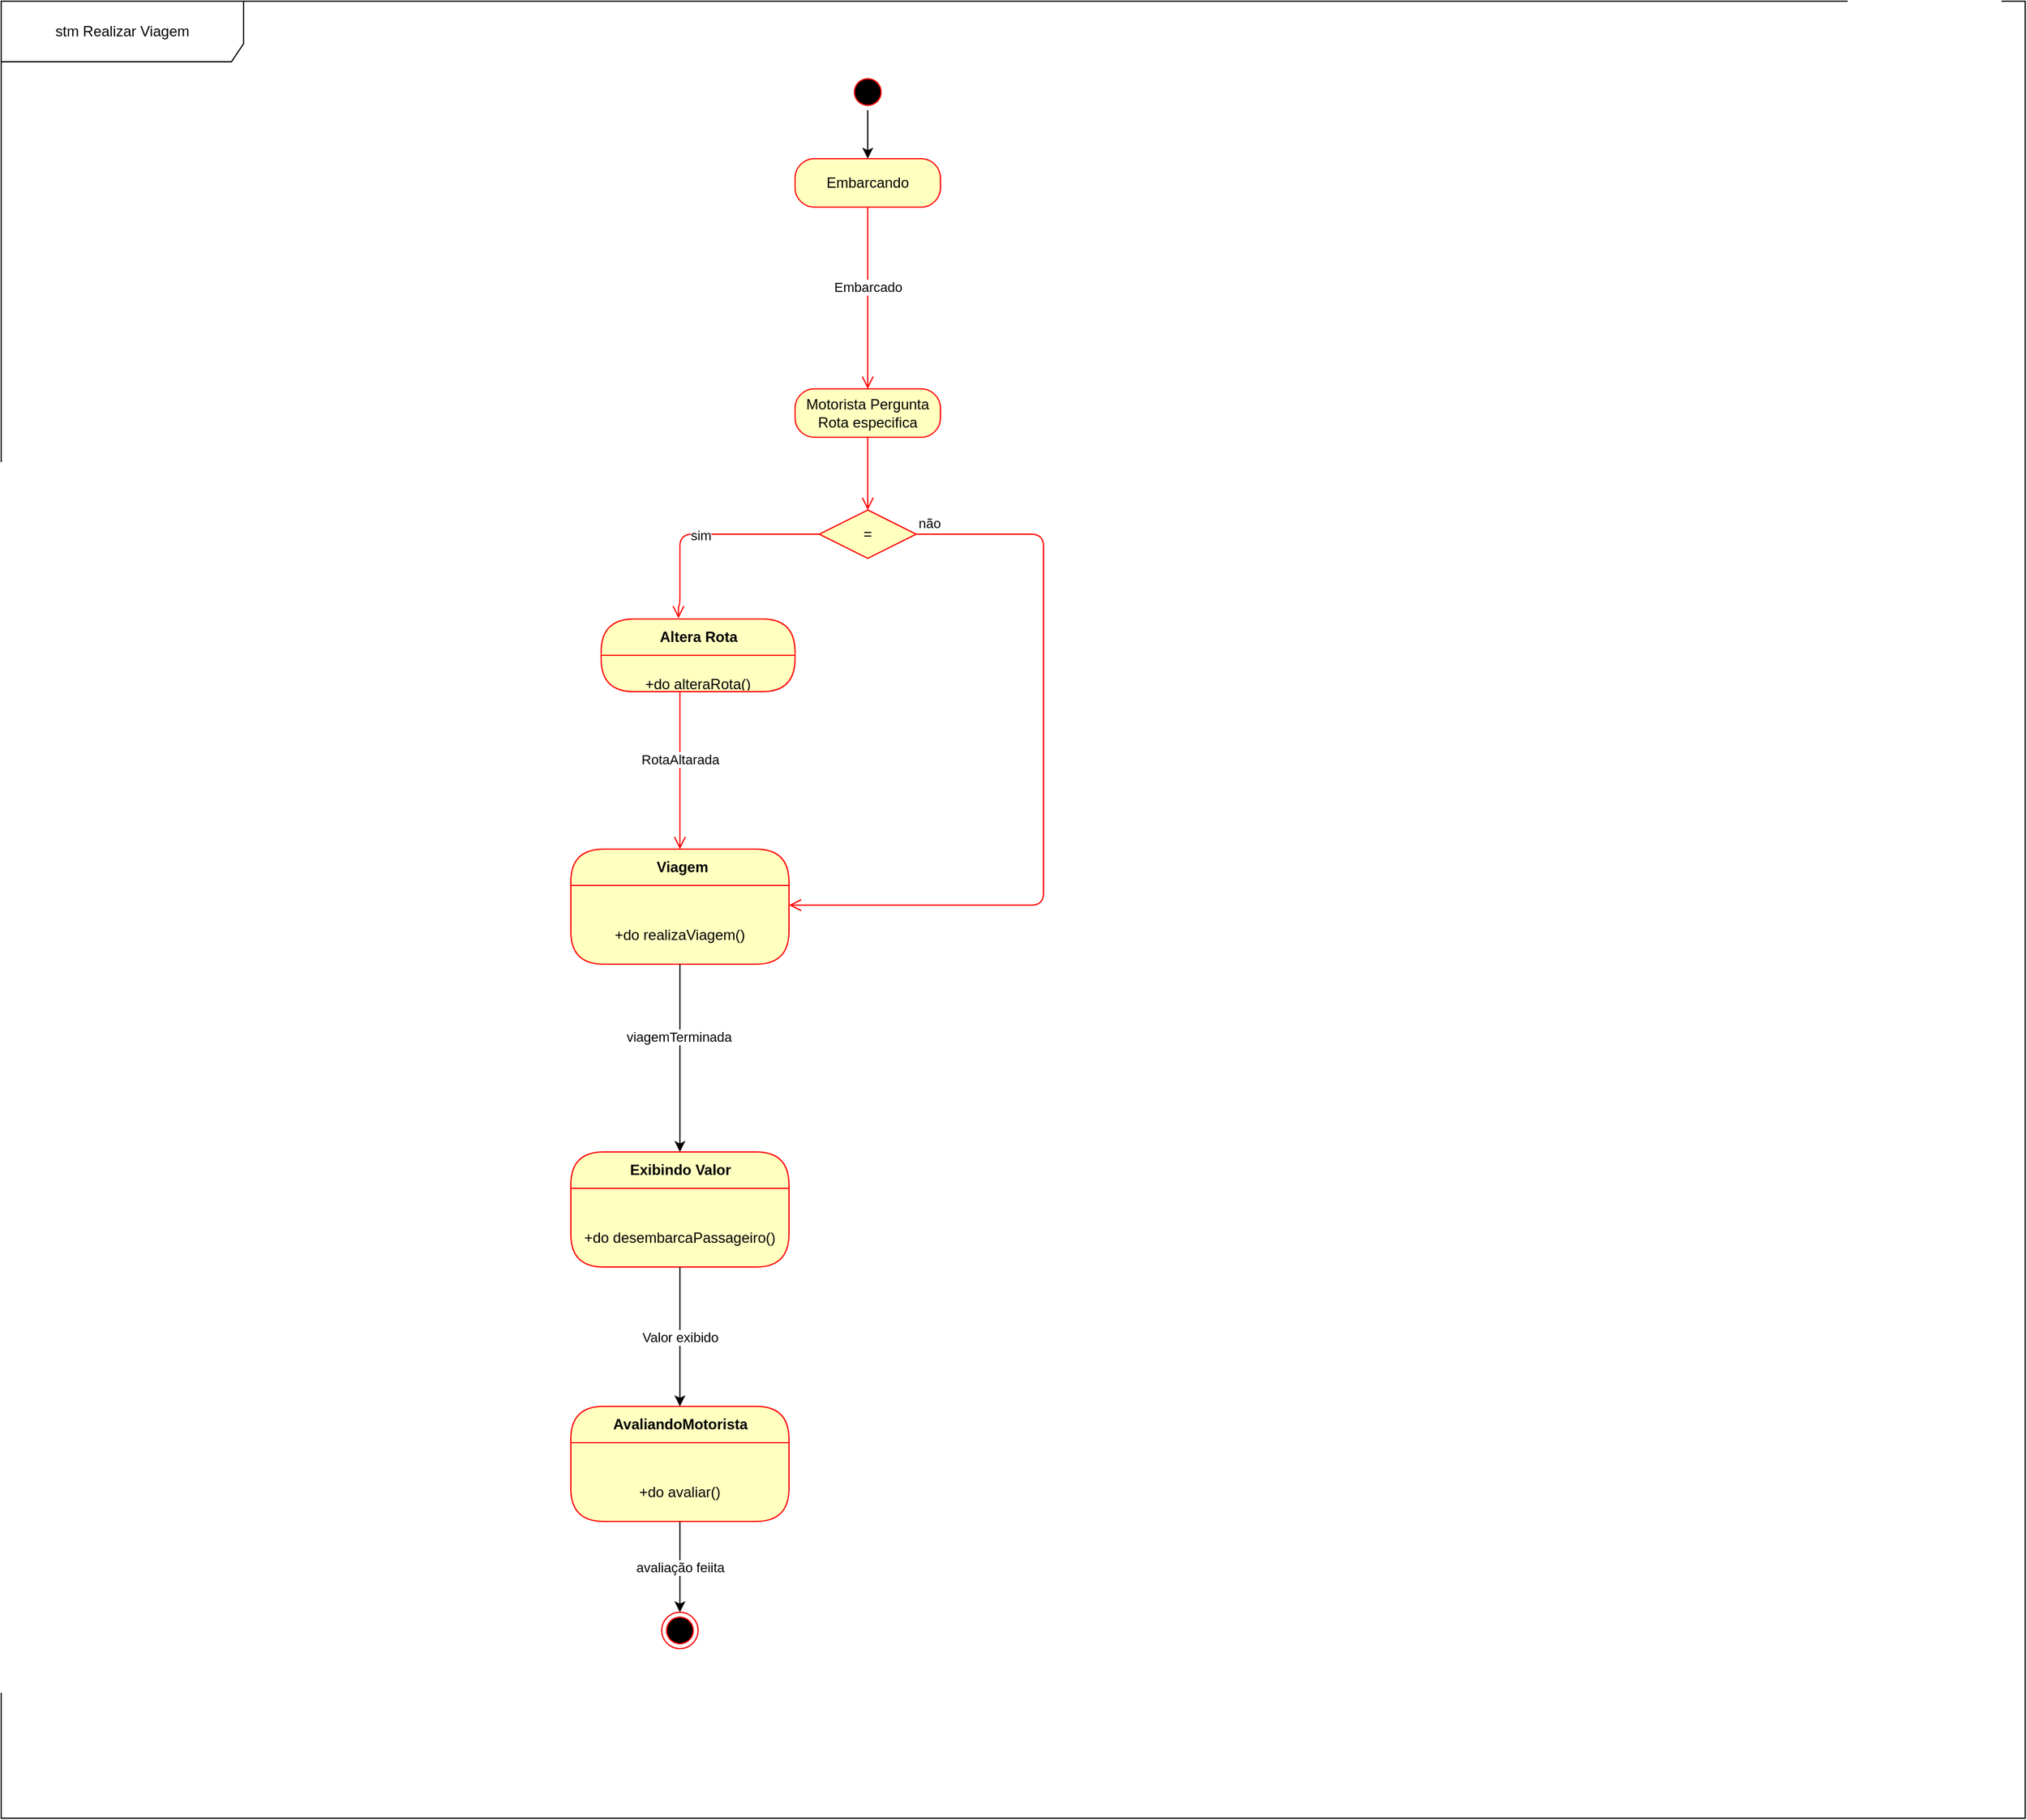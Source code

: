 <mxfile version="13.1.3">
    <diagram id="6hGFLwfOUW9BJ-s0fimq" name="Page-1">
        <mxGraphModel dx="2559" dy="2122" grid="1" gridSize="10" guides="1" tooltips="1" connect="1" arrows="1" fold="1" page="1" pageScale="1" pageWidth="827" pageHeight="1169" math="0" shadow="0">
            <root>
                <mxCell id="0"/>
                <mxCell id="1" parent="0"/>
                <mxCell id="41" value="stm Realizar Viagem" style="shape=umlFrame;whiteSpace=wrap;html=1;width=200;height=50;" vertex="1" parent="1">
                    <mxGeometry x="-600" y="-110" width="1670" height="1500" as="geometry"/>
                </mxCell>
                <mxCell id="33" style="edgeStyle=orthogonalEdgeStyle;rounded=0;orthogonalLoop=1;jettySize=auto;html=1;" parent="1" source="2" target="31" edge="1">
                    <mxGeometry relative="1" as="geometry"/>
                </mxCell>
                <mxCell id="2" value="" style="ellipse;html=1;shape=startState;fillColor=#000000;strokeColor=#ff0000;" parent="1" vertex="1">
                    <mxGeometry x="100" y="-50" width="30" height="30" as="geometry"/>
                </mxCell>
                <mxCell id="3" value="Embarcado" style="edgeStyle=orthogonalEdgeStyle;html=1;verticalAlign=bottom;endArrow=open;endSize=8;strokeColor=#ff0000;entryX=0.5;entryY=0;entryDx=0;entryDy=0;exitX=0.5;exitY=1;exitDx=0;exitDy=0;" parent="1" source="31" target="10" edge="1">
                    <mxGeometry relative="1" as="geometry">
                        <mxPoint x="115" y="170" as="targetPoint"/>
                        <mxPoint x="140" y="70" as="sourcePoint"/>
                    </mxGeometry>
                </mxCell>
                <mxCell id="7" value="=" style="rhombus;whiteSpace=wrap;html=1;fillColor=#ffffc0;strokeColor=#ff0000;" parent="1" vertex="1">
                    <mxGeometry x="75" y="310" width="80" height="40" as="geometry"/>
                </mxCell>
                <mxCell id="8" value="não" style="edgeStyle=orthogonalEdgeStyle;html=1;align=left;verticalAlign=bottom;endArrow=open;endSize=8;strokeColor=#ff0000;entryX=1;entryY=0.25;entryDx=0;entryDy=0;" parent="1" source="7" target="20" edge="1">
                    <mxGeometry x="-1" relative="1" as="geometry">
                        <mxPoint x="260" y="400" as="targetPoint"/>
                        <Array as="points">
                            <mxPoint x="260" y="330"/>
                            <mxPoint x="260" y="636"/>
                        </Array>
                    </mxGeometry>
                </mxCell>
                <mxCell id="9" value="" style="edgeStyle=orthogonalEdgeStyle;html=1;align=left;verticalAlign=top;endArrow=open;endSize=8;strokeColor=#ff0000;entryX=0.399;entryY=-0.01;entryDx=0;entryDy=0;entryPerimeter=0;" parent="1" source="7" target="13" edge="1">
                    <mxGeometry x="-1" y="42" relative="1" as="geometry">
                        <mxPoint x="-40" y="370" as="targetPoint"/>
                        <Array as="points">
                            <mxPoint x="-40" y="330"/>
                            <mxPoint x="-40" y="389"/>
                        </Array>
                        <mxPoint x="-12" y="-30" as="offset"/>
                    </mxGeometry>
                </mxCell>
                <mxCell id="12" value="sim" style="edgeLabel;html=1;align=center;verticalAlign=middle;resizable=0;points=[];" parent="9" vertex="1" connectable="0">
                    <mxGeometry x="0.06" y="1" relative="1" as="geometry">
                        <mxPoint as="offset"/>
                    </mxGeometry>
                </mxCell>
                <mxCell id="10" value="Motorista Pergunta Rota especifica" style="rounded=1;whiteSpace=wrap;html=1;arcSize=40;fontColor=#000000;fillColor=#ffffc0;strokeColor=#ff0000;" parent="1" vertex="1">
                    <mxGeometry x="55" y="210" width="120" height="40" as="geometry"/>
                </mxCell>
                <mxCell id="11" value="" style="edgeStyle=orthogonalEdgeStyle;html=1;verticalAlign=bottom;endArrow=open;endSize=8;strokeColor=#ff0000;" parent="1" source="10" target="7" edge="1">
                    <mxGeometry relative="1" as="geometry">
                        <mxPoint x="115" y="270" as="targetPoint"/>
                    </mxGeometry>
                </mxCell>
                <mxCell id="15" value="RotaAltarada" style="edgeStyle=orthogonalEdgeStyle;html=1;verticalAlign=bottom;endArrow=open;endSize=8;strokeColor=#ff0000;" parent="1" source="13" target="19" edge="1">
                    <mxGeometry relative="1" as="geometry">
                        <mxPoint x="-40" y="560" as="targetPoint"/>
                        <Array as="points">
                            <mxPoint x="-40" y="490"/>
                            <mxPoint x="-40" y="490"/>
                        </Array>
                    </mxGeometry>
                </mxCell>
                <mxCell id="13" value="Altera Rota" style="swimlane;html=1;fontStyle=1;align=center;verticalAlign=middle;childLayout=stackLayout;horizontal=1;startSize=30;horizontalStack=0;resizeParent=0;resizeLast=1;container=0;fontColor=#000000;collapsible=0;rounded=1;arcSize=30;strokeColor=#ff0000;fillColor=#ffffc0;swimlaneFillColor=#ffffc0;dropTarget=0;" parent="1" vertex="1">
                    <mxGeometry x="-105" y="400" width="160" height="60" as="geometry"/>
                </mxCell>
                <mxCell id="14" value="&lt;br&gt;+do alteraRota()" style="text;html=1;strokeColor=none;fillColor=none;align=center;verticalAlign=middle;spacingLeft=4;spacingRight=4;whiteSpace=wrap;overflow=hidden;rotatable=0;fontColor=#000000;" parent="13" vertex="1">
                    <mxGeometry y="30" width="160" height="30" as="geometry"/>
                </mxCell>
                <mxCell id="19" value="&amp;nbsp;Viagem" style="swimlane;html=1;fontStyle=1;align=center;verticalAlign=middle;childLayout=stackLayout;horizontal=1;startSize=30;horizontalStack=0;resizeParent=0;resizeLast=1;container=0;fontColor=#000000;collapsible=0;rounded=1;arcSize=30;strokeColor=#ff0000;fillColor=#ffffc0;swimlaneFillColor=#ffffc0;dropTarget=0;" parent="1" vertex="1">
                    <mxGeometry x="-130" y="590" width="180" height="95" as="geometry"/>
                </mxCell>
                <mxCell id="20" value="&lt;br&gt;+do realizaViagem()" style="text;html=1;strokeColor=none;fillColor=none;align=center;verticalAlign=middle;spacingLeft=4;spacingRight=4;whiteSpace=wrap;overflow=hidden;rotatable=0;fontColor=#000000;" parent="19" vertex="1">
                    <mxGeometry y="30" width="180" height="65" as="geometry"/>
                </mxCell>
                <mxCell id="22" style="edgeStyle=orthogonalEdgeStyle;rounded=0;orthogonalLoop=1;jettySize=auto;html=1;entryX=0.5;entryY=0;entryDx=0;entryDy=0;" parent="1" source="20" target="37" edge="1">
                    <mxGeometry relative="1" as="geometry">
                        <mxPoint x="-40" y="790" as="targetPoint"/>
                    </mxGeometry>
                </mxCell>
                <mxCell id="23" value="viagemTerminada" style="edgeLabel;html=1;align=center;verticalAlign=middle;resizable=0;points=[];" parent="22" vertex="1" connectable="0">
                    <mxGeometry x="-0.234" y="-1" relative="1" as="geometry">
                        <mxPoint as="offset"/>
                    </mxGeometry>
                </mxCell>
                <mxCell id="24" value="" style="ellipse;html=1;shape=endState;fillColor=#000000;strokeColor=#ff0000;" parent="1" vertex="1">
                    <mxGeometry x="-55" y="1220" width="30" height="30" as="geometry"/>
                </mxCell>
                <mxCell id="31" value="Embarcando" style="rounded=1;whiteSpace=wrap;html=1;arcSize=40;fontColor=#000000;fillColor=#ffffc0;strokeColor=#ff0000;" parent="1" vertex="1">
                    <mxGeometry x="55" y="20" width="120" height="40" as="geometry"/>
                </mxCell>
                <mxCell id="36" value="avaliação feiita" style="edgeStyle=orthogonalEdgeStyle;rounded=0;orthogonalLoop=1;jettySize=auto;html=1;" parent="1" source="35" target="24" edge="1">
                    <mxGeometry relative="1" as="geometry"/>
                </mxCell>
                <mxCell id="37" value="Exibindo Valor" style="swimlane;html=1;fontStyle=1;align=center;verticalAlign=middle;childLayout=stackLayout;horizontal=1;startSize=30;horizontalStack=0;resizeParent=0;resizeLast=1;container=0;fontColor=#000000;collapsible=0;rounded=1;arcSize=30;strokeColor=#ff0000;fillColor=#ffffc0;swimlaneFillColor=#ffffc0;dropTarget=0;" parent="1" vertex="1">
                    <mxGeometry x="-130" y="840" width="180" height="95" as="geometry"/>
                </mxCell>
                <mxCell id="38" value="&lt;br&gt;+do desembarcaPassageiro()" style="text;html=1;strokeColor=none;fillColor=none;align=center;verticalAlign=middle;spacingLeft=4;spacingRight=4;whiteSpace=wrap;overflow=hidden;rotatable=0;fontColor=#000000;" parent="37" vertex="1">
                    <mxGeometry y="30" width="180" height="65" as="geometry"/>
                </mxCell>
                <mxCell id="34" value="AvaliandoMotorista" style="swimlane;html=1;fontStyle=1;align=center;verticalAlign=middle;childLayout=stackLayout;horizontal=1;startSize=30;horizontalStack=0;resizeParent=0;resizeLast=1;container=0;fontColor=#000000;collapsible=0;rounded=1;arcSize=30;strokeColor=#ff0000;fillColor=#ffffc0;swimlaneFillColor=#ffffc0;dropTarget=0;" parent="1" vertex="1">
                    <mxGeometry x="-130" y="1050" width="180" height="95" as="geometry"/>
                </mxCell>
                <mxCell id="35" value="&lt;br&gt;+do avaliar()" style="text;html=1;strokeColor=none;fillColor=none;align=center;verticalAlign=middle;spacingLeft=4;spacingRight=4;whiteSpace=wrap;overflow=hidden;rotatable=0;fontColor=#000000;" parent="34" vertex="1">
                    <mxGeometry y="30" width="180" height="65" as="geometry"/>
                </mxCell>
                <mxCell id="40" value="Valor exibido" style="edgeStyle=orthogonalEdgeStyle;rounded=0;orthogonalLoop=1;jettySize=auto;html=1;" parent="1" source="38" target="34" edge="1">
                    <mxGeometry relative="1" as="geometry"/>
                </mxCell>
            </root>
        </mxGraphModel>
    </diagram>
</mxfile>